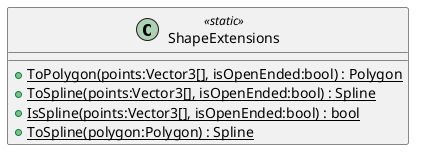 @startuml
class ShapeExtensions <<static>> {
    + {static} ToPolygon(points:Vector3[], isOpenEnded:bool) : Polygon
    + {static} ToSpline(points:Vector3[], isOpenEnded:bool) : Spline
    + {static} IsSpline(points:Vector3[], isOpenEnded:bool) : bool
    + {static} ToSpline(polygon:Polygon) : Spline
}
@enduml
